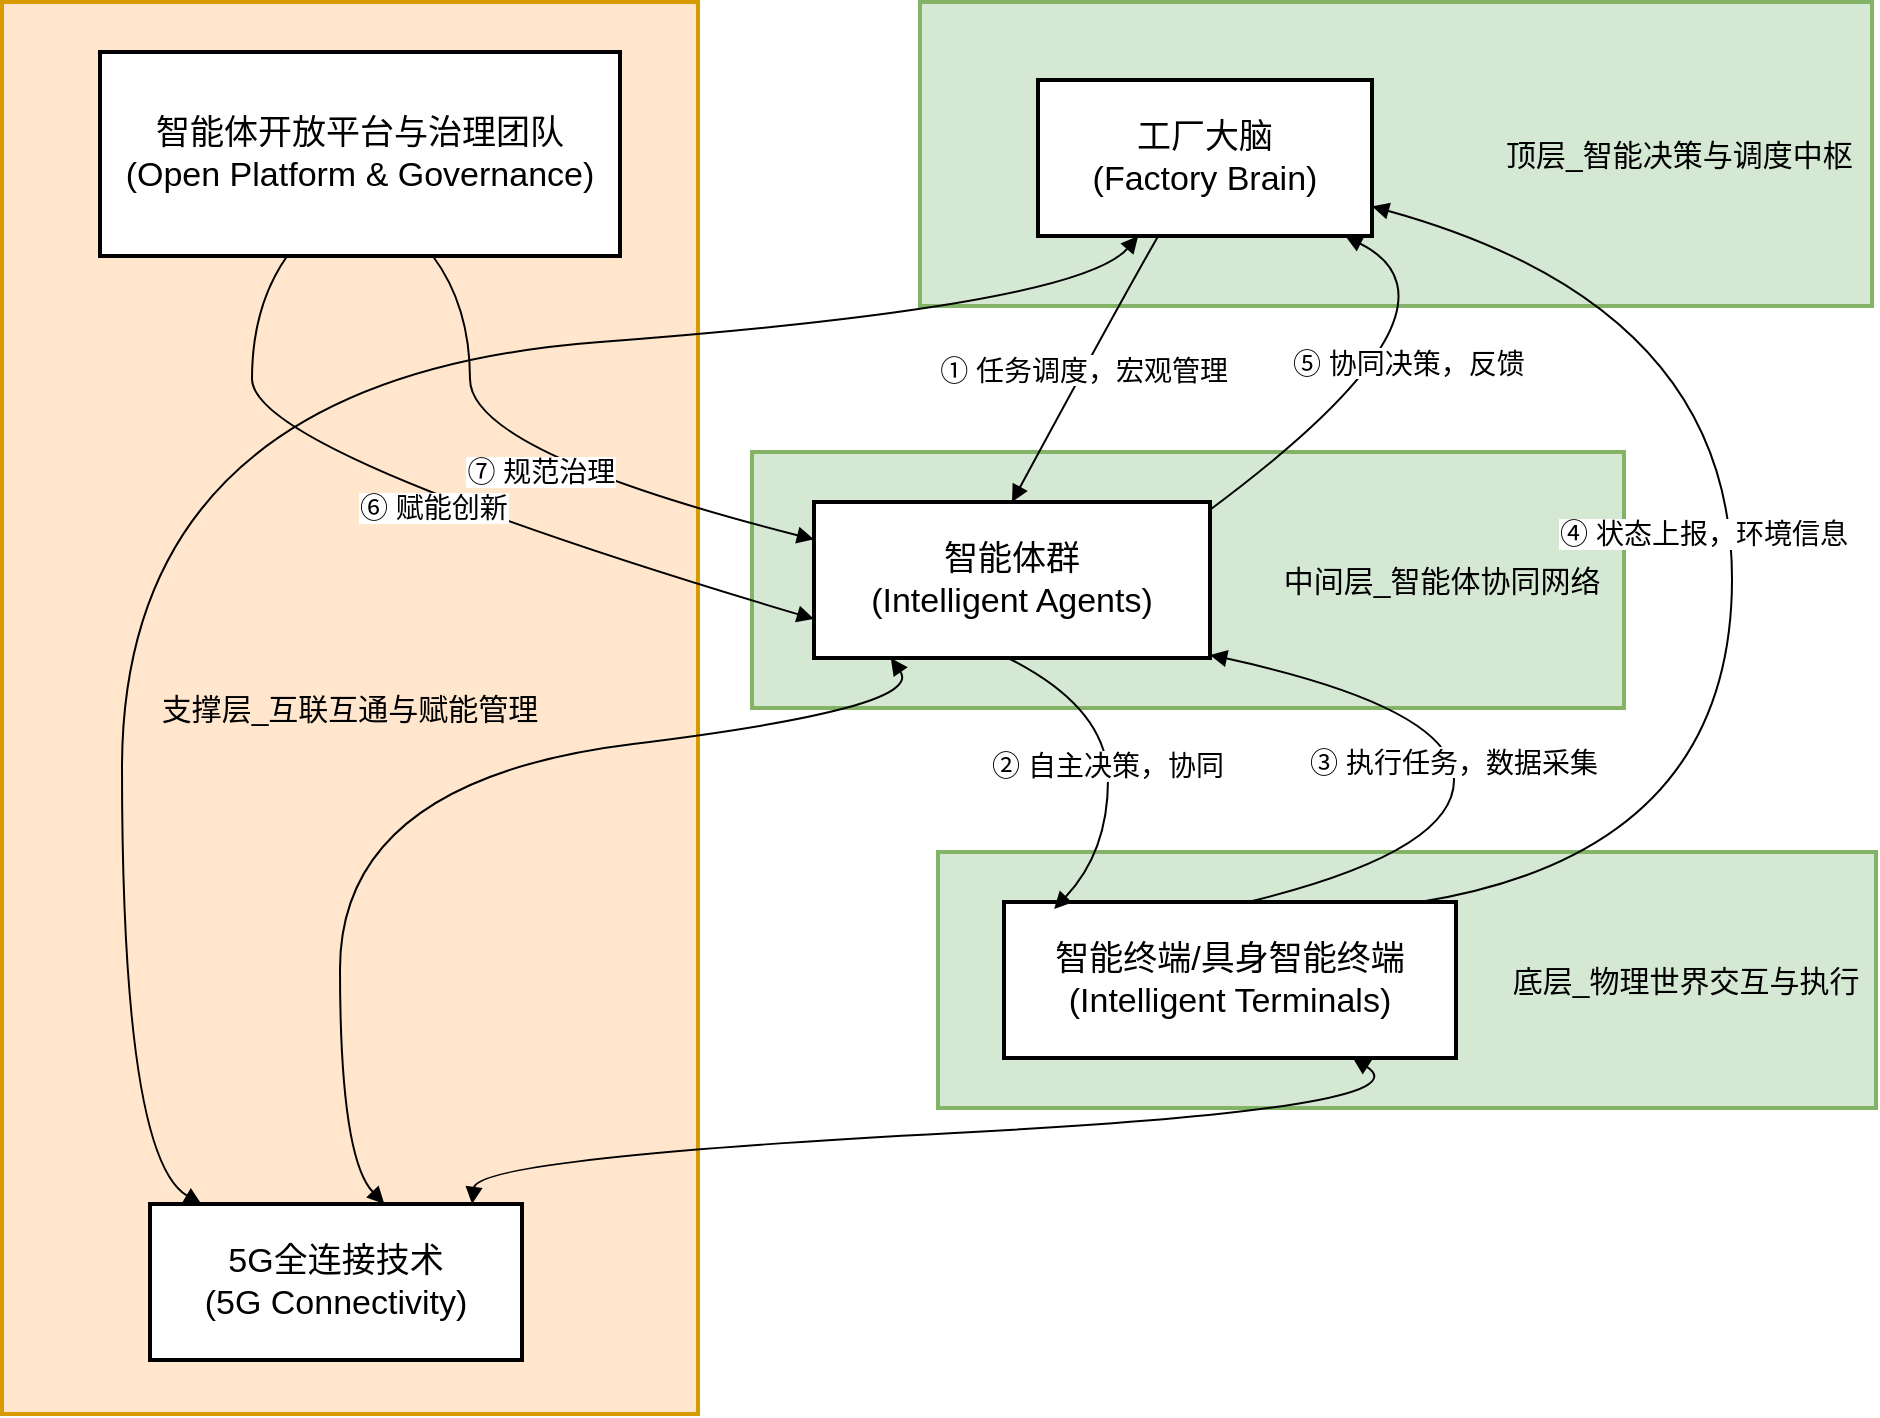 <mxfile version="28.2.3">
  <diagram name="第 1 页" id="WM99677n8quHtFkY7h64">
    <mxGraphModel grid="0" page="1" gridSize="10" guides="1" tooltips="1" connect="1" arrows="1" fold="1" pageScale="1" pageWidth="827" pageHeight="1169" math="0" shadow="0">
      <root>
        <mxCell id="0" />
        <mxCell id="1" parent="0" />
        <mxCell id="vXbnNPldB_mnkSm1rtZu-9" value="支撑层_互联互通与赋能管理" style="whiteSpace=wrap;strokeWidth=2;fillColor=#ffe6cc;strokeColor=#d79b00;fontSize=15;rounded=0;" vertex="1" parent="1">
          <mxGeometry x="20" y="20" width="348" height="706" as="geometry" />
        </mxCell>
        <mxCell id="vXbnNPldB_mnkSm1rtZu-10" value="                                                                   底层_物理世界交互与执行" style="whiteSpace=wrap;strokeWidth=2;fillColor=#d5e8d4;strokeColor=#82b366;fontSize=15;rounded=0;" vertex="1" parent="1">
          <mxGeometry x="488" y="445" width="469" height="128" as="geometry" />
        </mxCell>
        <mxCell id="vXbnNPldB_mnkSm1rtZu-11" value="                                                             中间层_智能体协同网络" style="whiteSpace=wrap;strokeWidth=2;fillColor=#d5e8d4;strokeColor=#82b366;fontSize=15;rounded=0;" vertex="1" parent="1">
          <mxGeometry x="395" y="245" width="436" height="128" as="geometry" />
        </mxCell>
        <mxCell id="vXbnNPldB_mnkSm1rtZu-12" value="                                                                    顶层_智能决策与调度中枢" style="whiteSpace=wrap;strokeWidth=2;fillColor=#d5e8d4;strokeColor=#82b366;fontSize=15;rounded=0;" vertex="1" parent="1">
          <mxGeometry x="479" y="20" width="476" height="152" as="geometry" />
        </mxCell>
        <mxCell id="vXbnNPldB_mnkSm1rtZu-13" value="工厂大脑&#xa;(Factory Brain)" style="whiteSpace=wrap;strokeWidth=2;fontSize=17;rounded=0;" vertex="1" parent="1">
          <mxGeometry x="538" y="59" width="167" height="78" as="geometry" />
        </mxCell>
        <mxCell id="vXbnNPldB_mnkSm1rtZu-14" value="智能体群&#xa;(Intelligent Agents)" style="whiteSpace=wrap;strokeWidth=2;fontSize=17;rounded=0;" vertex="1" parent="1">
          <mxGeometry x="426" y="270" width="198" height="78" as="geometry" />
        </mxCell>
        <mxCell id="vXbnNPldB_mnkSm1rtZu-15" value="智能终端/具身智能终端&#xa;(Intelligent Terminals)" style="whiteSpace=wrap;strokeWidth=2;fontSize=17;rounded=0;" vertex="1" parent="1">
          <mxGeometry x="521" y="470" width="226" height="78" as="geometry" />
        </mxCell>
        <mxCell id="vXbnNPldB_mnkSm1rtZu-16" value="5G全连接技术&#xa;(5G Connectivity)" style="whiteSpace=wrap;strokeWidth=2;fontSize=17;rounded=0;" vertex="1" parent="1">
          <mxGeometry x="94" y="621" width="186" height="78" as="geometry" />
        </mxCell>
        <mxCell id="vXbnNPldB_mnkSm1rtZu-17" value="智能体开放平台与治理团队&#xa;(Open Platform &amp; Governance)" style="whiteSpace=wrap;strokeWidth=2;fontSize=17;fontStyle=0;rounded=0;" vertex="1" parent="1">
          <mxGeometry x="69" y="45" width="260" height="102" as="geometry" />
        </mxCell>
        <mxCell id="vXbnNPldB_mnkSm1rtZu-18" value="① 任务调度，宏观管理" style="curved=1;startArrow=none;endArrow=block;exitX=0.36;exitY=1;entryX=0.5;entryY=-0.01;rounded=0;fontSize=14;" edge="1" parent="1" source="vXbnNPldB_mnkSm1rtZu-13" target="vXbnNPldB_mnkSm1rtZu-14">
          <mxGeometry relative="1" as="geometry">
            <Array as="points">
              <mxPoint x="578" y="172" />
            </Array>
          </mxGeometry>
        </mxCell>
        <mxCell id="vXbnNPldB_mnkSm1rtZu-19" value="② 自主决策，协同" style="curved=1;startArrow=none;endArrow=block;exitX=0.49;exitY=0.99;entryX=0.111;entryY=0.045;rounded=0;entryDx=0;entryDy=0;entryPerimeter=0;fontSize=14;" edge="1" parent="1" source="vXbnNPldB_mnkSm1rtZu-14" target="vXbnNPldB_mnkSm1rtZu-15">
          <mxGeometry x="0.005" relative="1" as="geometry">
            <Array as="points">
              <mxPoint x="573" y="373" />
              <mxPoint x="573" y="445" />
            </Array>
            <mxPoint as="offset" />
          </mxGeometry>
        </mxCell>
        <mxCell id="vXbnNPldB_mnkSm1rtZu-20" value="③ 执行任务，数据采集" style="curved=1;startArrow=none;endArrow=block;exitX=0.54;exitY=0;entryX=1;entryY=0.98;rounded=0;fontSize=14;" edge="1" parent="1" source="vXbnNPldB_mnkSm1rtZu-15" target="vXbnNPldB_mnkSm1rtZu-14">
          <mxGeometry relative="1" as="geometry">
            <Array as="points">
              <mxPoint x="746" y="445" />
              <mxPoint x="746" y="373" />
            </Array>
          </mxGeometry>
        </mxCell>
        <mxCell id="vXbnNPldB_mnkSm1rtZu-21" value="④ 状态上报，环境信息" style="curved=1;startArrow=none;endArrow=block;exitX=0.92;exitY=0;entryX=1;entryY=0.81;rounded=0;fontSize=14;" edge="1" parent="1" source="vXbnNPldB_mnkSm1rtZu-15" target="vXbnNPldB_mnkSm1rtZu-13">
          <mxGeometry x="0.03" y="14" relative="1" as="geometry">
            <Array as="points">
              <mxPoint x="885" y="445" />
              <mxPoint x="885" y="172" />
            </Array>
            <mxPoint as="offset" />
          </mxGeometry>
        </mxCell>
        <mxCell id="vXbnNPldB_mnkSm1rtZu-22" value="⑤ 协同决策，反馈" style="curved=1;startArrow=none;endArrow=block;exitX=1;exitY=0.05;entryX=0.92;entryY=1;rounded=0;fontSize=14;" edge="1" parent="1" source="vXbnNPldB_mnkSm1rtZu-14" target="vXbnNPldB_mnkSm1rtZu-13">
          <mxGeometry x="-0.002" relative="1" as="geometry">
            <Array as="points">
              <mxPoint x="761" y="172" />
            </Array>
            <mxPoint as="offset" />
          </mxGeometry>
        </mxCell>
        <mxCell id="vXbnNPldB_mnkSm1rtZu-23" value="" style="curved=1;startArrow=block;endArrow=block;exitX=0.3;exitY=1;rounded=0;" edge="1" parent="1" source="vXbnNPldB_mnkSm1rtZu-13" target="vXbnNPldB_mnkSm1rtZu-16">
          <mxGeometry relative="1" as="geometry">
            <Array as="points">
              <mxPoint x="558" y="172" />
              <mxPoint x="80" y="208" />
              <mxPoint x="80" y="598" />
            </Array>
          </mxGeometry>
        </mxCell>
        <mxCell id="vXbnNPldB_mnkSm1rtZu-24" value="" style="curved=1;startArrow=block;endArrow=block;exitX=0.2;exitY=0.99;entryX=0.63;entryY=0;rounded=0;" edge="1" parent="1" source="vXbnNPldB_mnkSm1rtZu-14" target="vXbnNPldB_mnkSm1rtZu-16">
          <mxGeometry relative="1" as="geometry">
            <Array as="points">
              <mxPoint x="482" y="373" />
              <mxPoint x="189" y="409" />
              <mxPoint x="189" y="598" />
            </Array>
          </mxGeometry>
        </mxCell>
        <mxCell id="vXbnNPldB_mnkSm1rtZu-25" value="" style="curved=1;startArrow=block;endArrow=block;entryX=0.84;entryY=0;rounded=0;" edge="1" parent="1" source="vXbnNPldB_mnkSm1rtZu-15">
          <mxGeometry relative="1" as="geometry">
            <Array as="points">
              <mxPoint x="734.76" y="573" />
              <mxPoint x="257.76" y="598" />
            </Array>
            <mxPoint x="525.76" y="528.5" as="sourcePoint" />
            <mxPoint x="255" y="621" as="targetPoint" />
          </mxGeometry>
        </mxCell>
        <mxCell id="vXbnNPldB_mnkSm1rtZu-26" value="⑥ 赋能创新" style="curved=1;startArrow=none;endArrow=block;exitX=0.36;exitY=1;entryX=0;entryY=0.75;rounded=0;entryDx=0;entryDy=0;fontSize=14;" edge="1" parent="1" source="vXbnNPldB_mnkSm1rtZu-17" target="vXbnNPldB_mnkSm1rtZu-14">
          <mxGeometry relative="1" as="geometry">
            <Array as="points">
              <mxPoint x="145" y="172" />
              <mxPoint x="145" y="245" />
            </Array>
          </mxGeometry>
        </mxCell>
        <mxCell id="vXbnNPldB_mnkSm1rtZu-27" value="⑦ 规范治理" style="curved=1;startArrow=none;endArrow=block;exitX=0.64;exitY=1;entryX=0;entryY=0.24;rounded=0;fontSize=14;" edge="1" parent="1" source="vXbnNPldB_mnkSm1rtZu-17" target="vXbnNPldB_mnkSm1rtZu-14">
          <mxGeometry relative="1" as="geometry">
            <Array as="points">
              <mxPoint x="254" y="172" />
              <mxPoint x="254" y="245" />
            </Array>
          </mxGeometry>
        </mxCell>
      </root>
    </mxGraphModel>
  </diagram>
</mxfile>
